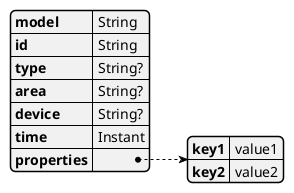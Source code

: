 @startjson
{
  "model": "String",
  "id": "String",
  "type": "String?",
  "area": "String?",
  "device": "String?",
  "time": "Instant",
  "properties": {
    "key1": "value1",
    "key2": "value2"
  }
}
@endjson